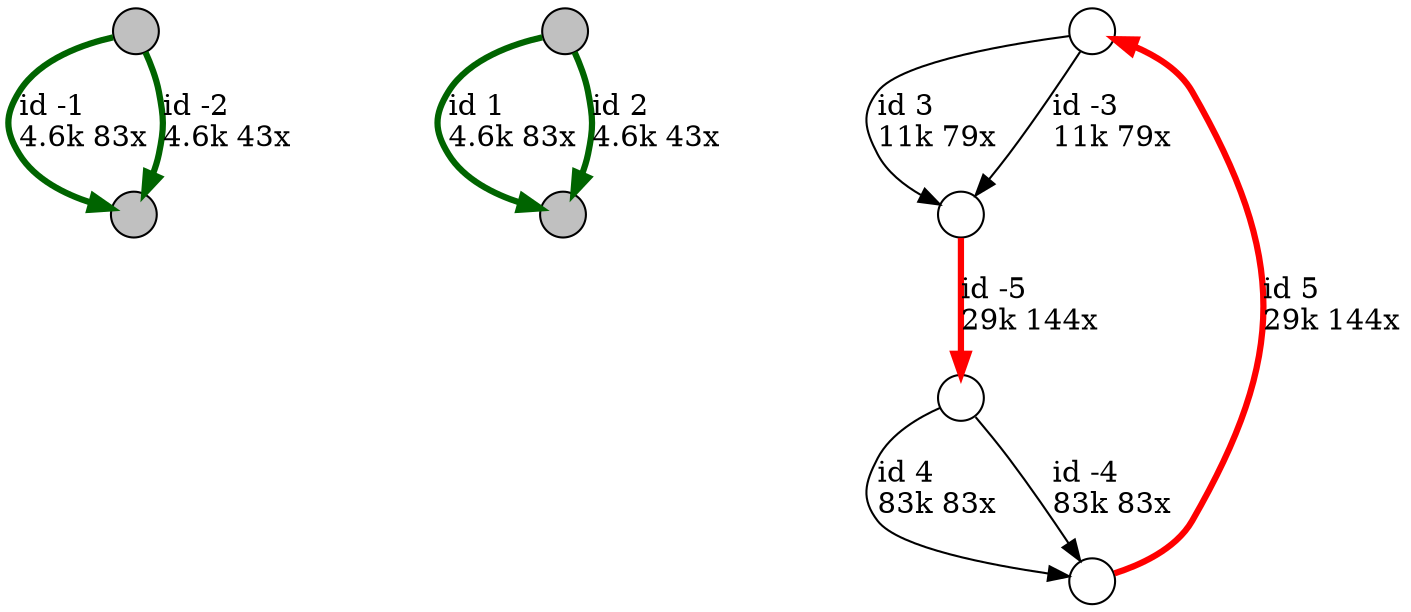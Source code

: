 digraph {
nodesep = 0.5;
node [shape = circle, label = "", height = 0.3];
"0" [style = "filled", fillcolor = "grey"];
"1" [style = "filled", fillcolor = "grey"];
"2" [style = "filled", fillcolor = "grey"];
"3" [style = "filled", fillcolor = "grey"];
"3" -> "2" [label = "id 1\l4.6k 83x", color = "darkgreen" , penwidth = 3] ;
"1" -> "0" [label = "id -1\l4.6k 83x", color = "darkgreen" , penwidth = 3] ;
"3" -> "2" [label = "id 2\l4.6k 43x", color = "darkgreen" , penwidth = 3] ;
"1" -> "0" [label = "id -2\l4.6k 43x", color = "darkgreen" , penwidth = 3] ;
"4" -> "5" [label = "id 3\l11k 79x", color = "black"] ;
"4" -> "5" [label = "id -3\l11k 79x", color = "black"] ;
"6" -> "7" [label = "id 4\l83k 83x", color = "black"] ;
"6" -> "7" [label = "id -4\l83k 83x", color = "black"] ;
"7" -> "4" [label = "id 5\l29k 144x", color = "red" , penwidth = 3] ;
"5" -> "6" [label = "id -5\l29k 144x", color = "red" , penwidth = 3] ;
}
